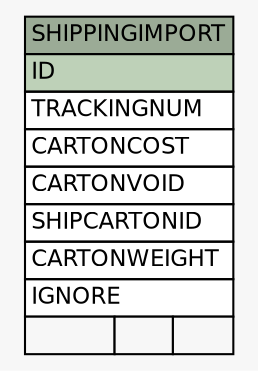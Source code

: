 // dot 2.26.3 on Linux 3.5.0-34-generic
// SchemaSpy rev 590
digraph "SHIPPINGIMPORT" {
  graph [
    rankdir="RL"
    bgcolor="#f7f7f7"
    nodesep="0.18"
    ranksep="0.46"
    fontname="Helvetica"
    fontsize="11"
  ];
  node [
    fontname="Helvetica"
    fontsize="11"
    shape="plaintext"
  ];
  edge [
    arrowsize="0.8"
  ];
  "SHIPPINGIMPORT" [
    label=<
    <TABLE BORDER="0" CELLBORDER="1" CELLSPACING="0" BGCOLOR="#ffffff">
      <TR><TD COLSPAN="3" BGCOLOR="#9bab96" ALIGN="CENTER">SHIPPINGIMPORT</TD></TR>
      <TR><TD PORT="ID" COLSPAN="3" BGCOLOR="#bed1b8" ALIGN="LEFT">ID</TD></TR>
      <TR><TD PORT="TRACKINGNUM" COLSPAN="3" ALIGN="LEFT">TRACKINGNUM</TD></TR>
      <TR><TD PORT="CARTONCOST" COLSPAN="3" ALIGN="LEFT">CARTONCOST</TD></TR>
      <TR><TD PORT="CARTONVOID" COLSPAN="3" ALIGN="LEFT">CARTONVOID</TD></TR>
      <TR><TD PORT="SHIPCARTONID" COLSPAN="3" ALIGN="LEFT">SHIPCARTONID</TD></TR>
      <TR><TD PORT="CARTONWEIGHT" COLSPAN="3" ALIGN="LEFT">CARTONWEIGHT</TD></TR>
      <TR><TD PORT="IGNORE" COLSPAN="3" ALIGN="LEFT">IGNORE</TD></TR>
      <TR><TD ALIGN="LEFT" BGCOLOR="#f7f7f7">  </TD><TD ALIGN="RIGHT" BGCOLOR="#f7f7f7">  </TD><TD ALIGN="RIGHT" BGCOLOR="#f7f7f7">  </TD></TR>
    </TABLE>>
    URL="tables/SHIPPINGIMPORT.html"
    tooltip="SHIPPINGIMPORT"
  ];
}
